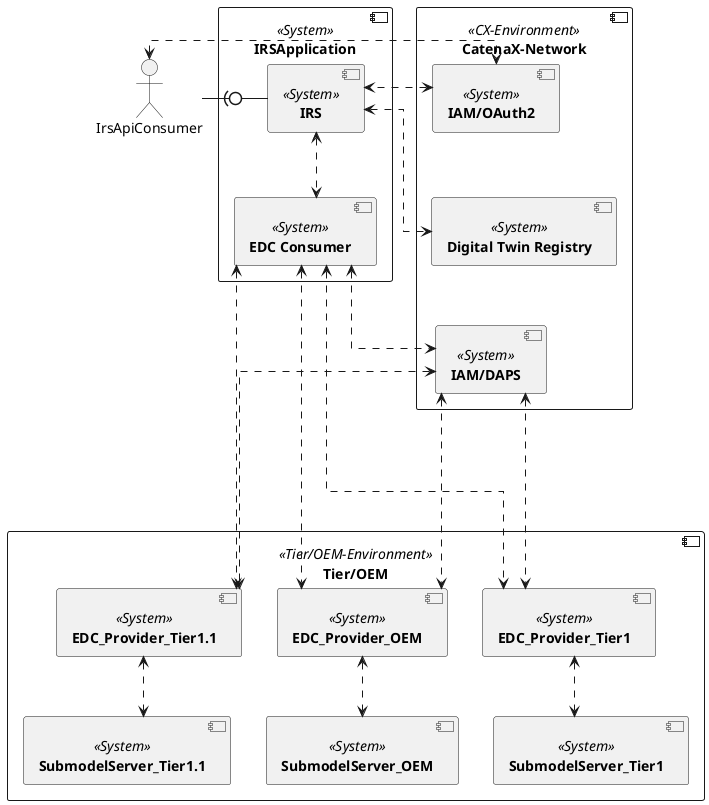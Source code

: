 @startuml
skinparam monochrome true
skinparam shadowing false
skinparam spacing 50
skinparam linetype ortho
skinparam defaultFontName "Architects daughter"


component [**IRSApplication**] <<System>> {
	component [**IRS**] <<System>> as IRS
	component [**EDC Consumer**] <<System>> as EDC

}

component [**CatenaX-Network**] <<CX-Environment>> {
    component [**IAM/OAuth2**] <<System>> as IAM_IRS
    component [**Digital Twin Registry**] <<System>> as DT_REG
    component [**IAM/DAPS**] <<System>> as IAM_DAPS
    IAM_IRS --[hidden]> DT_REG
    DT_REG --[hidden]>  IAM_DAPS
}

component [**Tier/OEM**] <<Tier/OEM-Environment>> {

    component [**EDC_Provider_OEM**] <<System>> as EDCProviderOEM
    component [**EDC_Provider_Tier1**] <<System>> as EDCProviderTier1
    component [**EDC_Provider_Tier1.1**] <<System>> as EDCProviderTier11
    component [**SubmodelServer_OEM**] <<System>> as SubmodelServerOEM
    component [**SubmodelServer_Tier1**] <<System>> as SubmodelServerTier1
    component [**SubmodelServer_Tier1.1**] <<System>> as SubmodelServerTier11
}


actor IrsApiConsumer

IrsApiConsumer -right(0- IRS
IrsApiConsumer <.r.> IAM_IRS
IRS <.d.> EDC
IRS <.l.> IAM_IRS
IRS <.> DT_REG
EDC <..> IAM_DAPS
EDC <..> EDCProviderOEM
EDC <...> EDCProviderTier1
EDC <....> EDCProviderTier11
IAM_DAPS <..> EDCProviderOEM
IAM_DAPS <...> EDCProviderTier1
IAM_DAPS <....> EDCProviderTier11
EDCProviderOEM <..> SubmodelServerOEM
EDCProviderTier1 <..> SubmodelServerTier1
EDCProviderTier11 <..> SubmodelServerTier11

@enduml